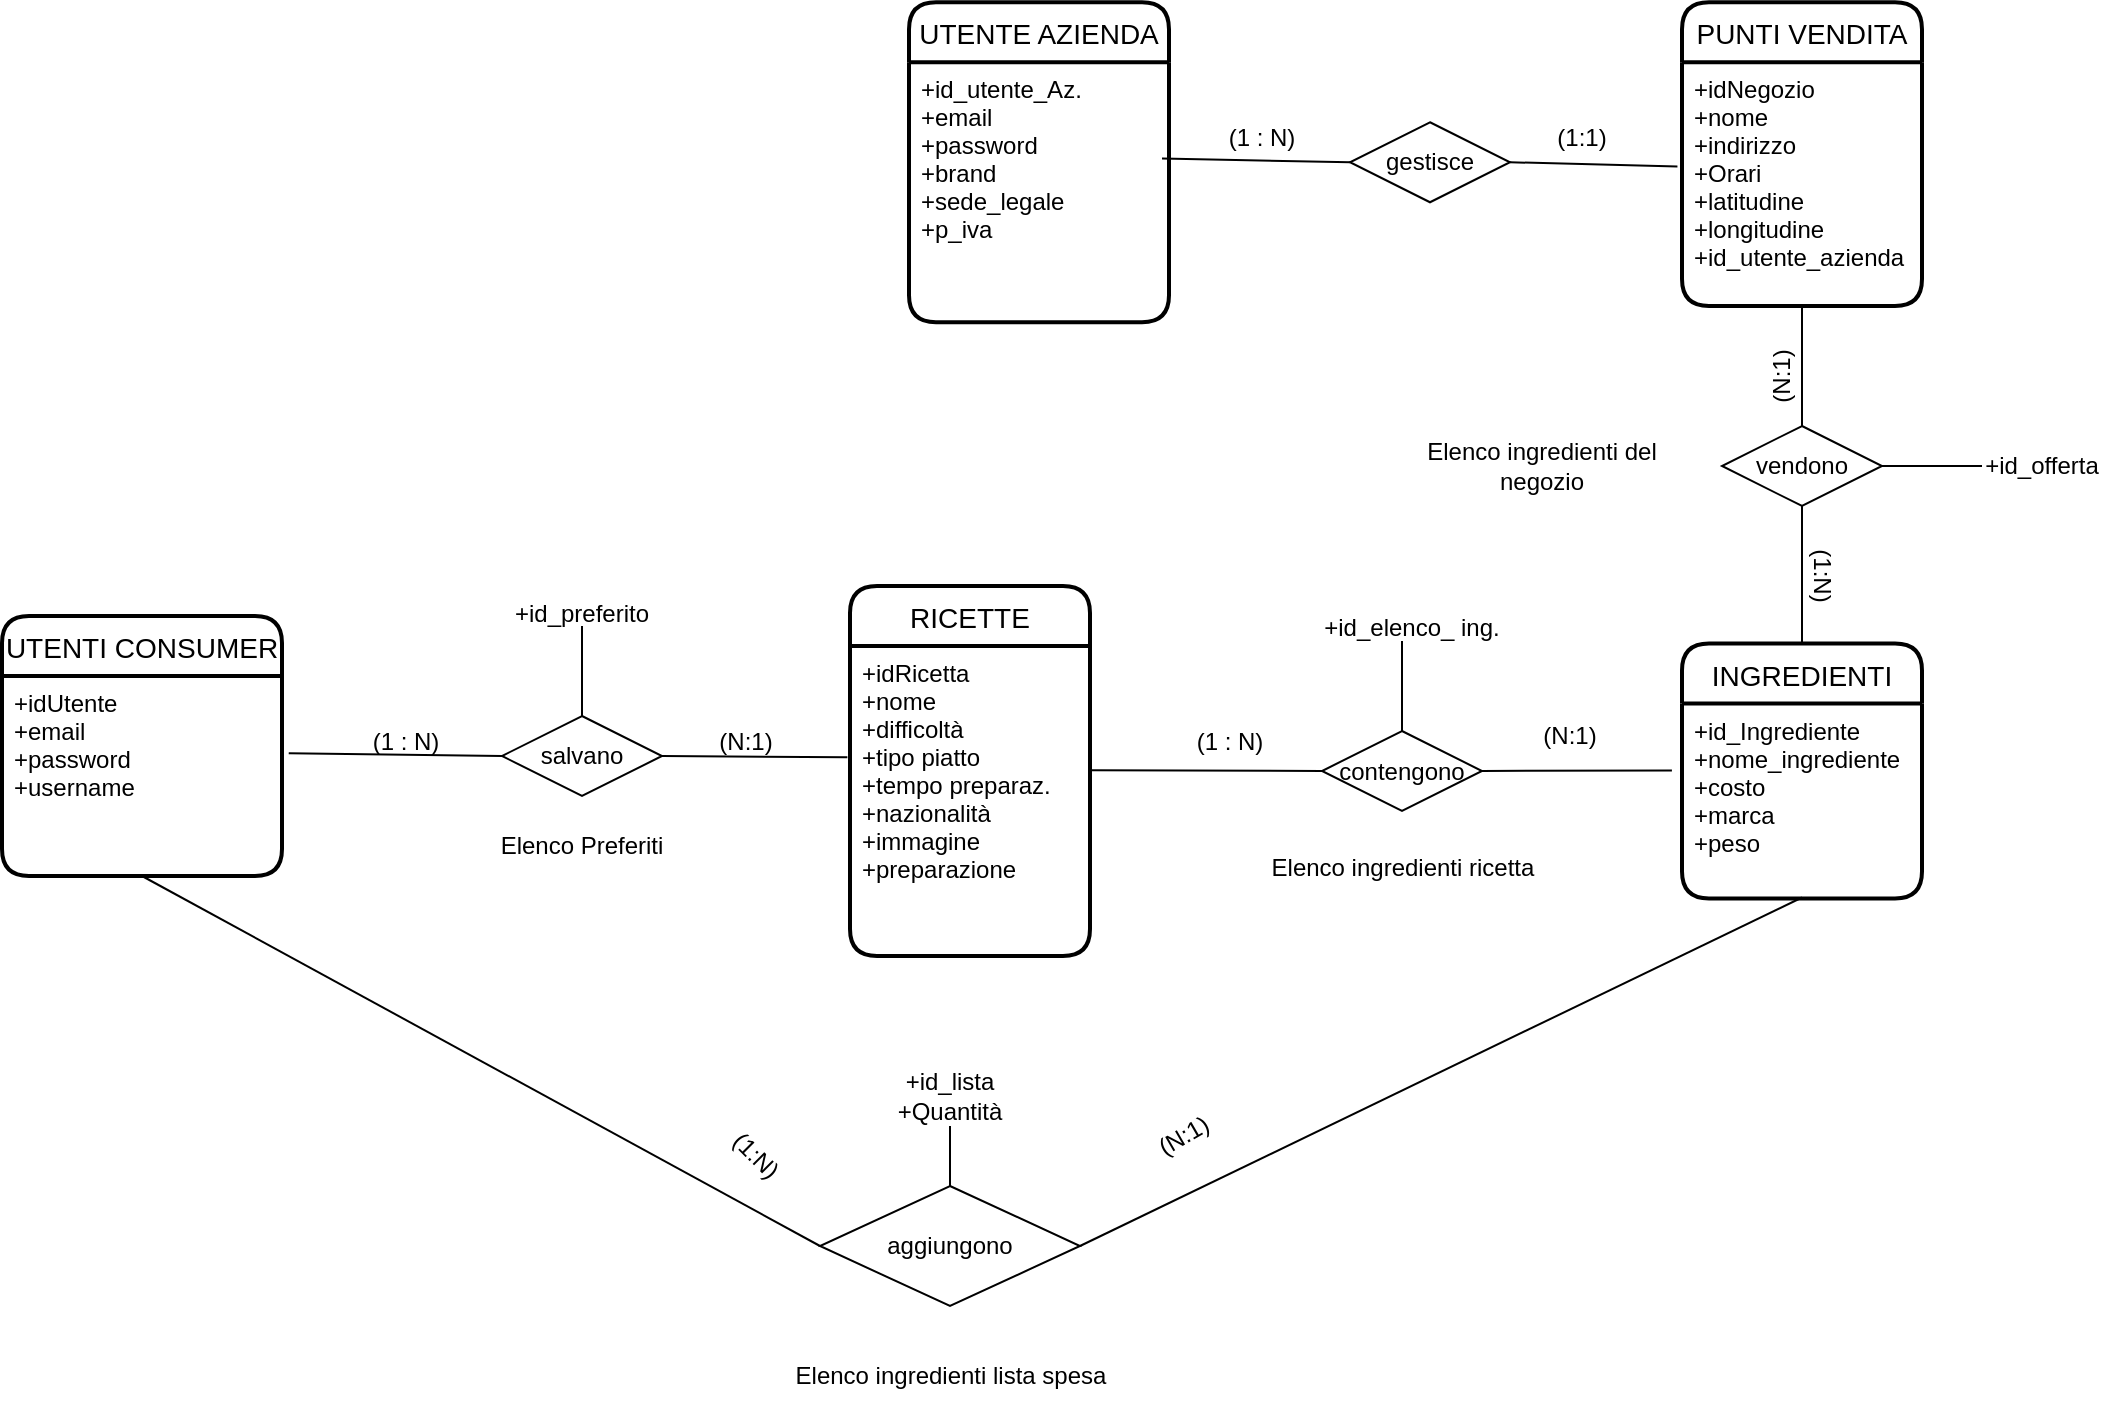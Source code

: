 <mxfile version="21.1.1" type="google">
  <diagram id="nLwMi4vmQhsc0MJVBlXh" name="Pagina-1">
    <mxGraphModel grid="1" page="1" gridSize="10" guides="1" tooltips="1" connect="1" arrows="1" fold="1" pageScale="1" pageWidth="827" pageHeight="1169" math="0" shadow="0">
      <root>
        <mxCell id="0" />
        <mxCell id="1" parent="0" />
        <mxCell id="BxKQcWRHSEgEoIsQLKka-5" value="UTENTI CONSUMER" style="swimlane;childLayout=stackLayout;horizontal=1;startSize=30;horizontalStack=0;rounded=1;fontSize=14;fontStyle=0;strokeWidth=2;resizeParent=0;resizeLast=1;shadow=0;dashed=0;align=center;" vertex="1" parent="1">
          <mxGeometry x="-200" y="105" width="140" height="130" as="geometry" />
        </mxCell>
        <mxCell id="BxKQcWRHSEgEoIsQLKka-6" value="+idUtente &#xa;+email &#xa;+password &#xa;+username" style="align=left;strokeColor=none;fillColor=none;spacingLeft=4;fontSize=12;verticalAlign=top;resizable=0;rotatable=0;part=1;" vertex="1" parent="BxKQcWRHSEgEoIsQLKka-5">
          <mxGeometry y="30" width="140" height="100" as="geometry" />
        </mxCell>
        <mxCell id="wO4WpJleJVGKyScHgkIz-1" style="edgeStyle=orthogonalEdgeStyle;rounded=0;orthogonalLoop=1;jettySize=auto;html=1;exitX=0.5;exitY=1;exitDx=0;exitDy=0;" edge="1" parent="BxKQcWRHSEgEoIsQLKka-5" source="BxKQcWRHSEgEoIsQLKka-6" target="BxKQcWRHSEgEoIsQLKka-6">
          <mxGeometry relative="1" as="geometry" />
        </mxCell>
        <mxCell id="BxKQcWRHSEgEoIsQLKka-7" value="INGREDIENTI" style="swimlane;childLayout=stackLayout;horizontal=1;startSize=30;horizontalStack=0;rounded=1;fontSize=14;fontStyle=0;strokeWidth=2;resizeParent=0;resizeLast=1;shadow=0;dashed=0;align=center;" vertex="1" parent="1">
          <mxGeometry x="640" y="118.75" width="120" height="127.5" as="geometry" />
        </mxCell>
        <mxCell id="BxKQcWRHSEgEoIsQLKka-8" value="+id_Ingrediente&#xa;+nome_ingrediente&#xa;+costo&#xa;+marca&#xa;+peso" style="align=left;strokeColor=none;fillColor=none;spacingLeft=4;fontSize=12;verticalAlign=top;resizable=0;rotatable=0;part=1;" vertex="1" parent="BxKQcWRHSEgEoIsQLKka-7">
          <mxGeometry y="30" width="120" height="97.5" as="geometry" />
        </mxCell>
        <mxCell id="BxKQcWRHSEgEoIsQLKka-18" value="salvano" style="shape=rhombus;perimeter=rhombusPerimeter;whiteSpace=wrap;html=1;align=center;" vertex="1" parent="1">
          <mxGeometry x="50" y="155" width="80" height="40" as="geometry" />
        </mxCell>
        <mxCell id="BxKQcWRHSEgEoIsQLKka-19" value="contengono" style="shape=rhombus;perimeter=rhombusPerimeter;whiteSpace=wrap;html=1;align=center;" vertex="1" parent="1">
          <mxGeometry x="460" y="162.5" width="80" height="40" as="geometry" />
        </mxCell>
        <mxCell id="BxKQcWRHSEgEoIsQLKka-20" value="vendono" style="shape=rhombus;perimeter=rhombusPerimeter;whiteSpace=wrap;html=1;align=center;" vertex="1" parent="1">
          <mxGeometry x="660" y="10" width="80" height="40" as="geometry" />
        </mxCell>
        <mxCell id="BxKQcWRHSEgEoIsQLKka-23" value="" style="endArrow=none;html=1;rounded=0;exitX=1;exitY=0.5;exitDx=0;exitDy=0;entryX=-0.011;entryY=0.359;entryDx=0;entryDy=0;entryPerimeter=0;" edge="1" parent="1" source="BxKQcWRHSEgEoIsQLKka-18" target="BxKQcWRHSEgEoIsQLKka-29">
          <mxGeometry relative="1" as="geometry">
            <mxPoint x="170" y="215" as="sourcePoint" />
            <mxPoint x="210" y="187.5" as="targetPoint" />
          </mxGeometry>
        </mxCell>
        <mxCell id="BxKQcWRHSEgEoIsQLKka-25" value="" style="endArrow=none;html=1;rounded=0;entryX=0;entryY=0.5;entryDx=0;entryDy=0;exitX=1.008;exitY=0.401;exitDx=0;exitDy=0;exitPerimeter=0;" edge="1" parent="1" source="BxKQcWRHSEgEoIsQLKka-29" target="BxKQcWRHSEgEoIsQLKka-19">
          <mxGeometry relative="1" as="geometry">
            <mxPoint x="398" y="192.5" as="sourcePoint" />
            <mxPoint x="468" y="192.5" as="targetPoint" />
          </mxGeometry>
        </mxCell>
        <mxCell id="BxKQcWRHSEgEoIsQLKka-26" value="" style="endArrow=none;html=1;rounded=0;exitX=1;exitY=0.5;exitDx=0;exitDy=0;entryX=-0.042;entryY=0.343;entryDx=0;entryDy=0;entryPerimeter=0;" edge="1" parent="1" source="BxKQcWRHSEgEoIsQLKka-19" target="BxKQcWRHSEgEoIsQLKka-8">
          <mxGeometry relative="1" as="geometry">
            <mxPoint x="260" y="190" as="sourcePoint" />
            <mxPoint x="300" y="193" as="targetPoint" />
          </mxGeometry>
        </mxCell>
        <mxCell id="BxKQcWRHSEgEoIsQLKka-28" value="RICETTE" style="swimlane;childLayout=stackLayout;horizontal=1;startSize=30;horizontalStack=0;rounded=1;fontSize=14;fontStyle=0;strokeWidth=2;resizeParent=0;resizeLast=1;shadow=0;dashed=0;align=center;" vertex="1" parent="1">
          <mxGeometry x="224" y="90" width="120" height="185" as="geometry" />
        </mxCell>
        <mxCell id="BxKQcWRHSEgEoIsQLKka-29" value="+idRicetta&#xa;+nome&#xa;+difficoltà&#xa;+tipo piatto&#xa;+tempo preparaz.&#xa;+nazionalità&#xa;+immagine&#xa;+preparazione" style="align=left;strokeColor=none;fillColor=none;spacingLeft=4;fontSize=12;verticalAlign=top;resizable=0;rotatable=0;part=1;" vertex="1" parent="BxKQcWRHSEgEoIsQLKka-28">
          <mxGeometry y="30" width="120" height="155" as="geometry" />
        </mxCell>
        <mxCell id="KJeDiBrl9t1uxeD0Wiui-7" value="(N:1)" style="text;html=1;strokeColor=none;fillColor=none;align=center;verticalAlign=middle;whiteSpace=wrap;rounded=0;" vertex="1" parent="1">
          <mxGeometry x="142" y="152.5" width="60" height="30" as="geometry" />
        </mxCell>
        <mxCell id="kHGwuuynYHE7USlTWbMn-2" value="" style="endArrow=none;html=1;rounded=0;entryX=0.5;entryY=0;entryDx=0;entryDy=0;exitX=0.5;exitY=1;exitDx=0;exitDy=0;" edge="1" parent="1" source="BxKQcWRHSEgEoIsQLKka-20" target="BxKQcWRHSEgEoIsQLKka-7">
          <mxGeometry width="50" height="50" relative="1" as="geometry">
            <mxPoint x="390" y="190" as="sourcePoint" />
            <mxPoint x="440" y="140" as="targetPoint" />
          </mxGeometry>
        </mxCell>
        <mxCell id="kHGwuuynYHE7USlTWbMn-4" value="" style="endArrow=none;html=1;rounded=0;entryX=0.5;entryY=1;entryDx=0;entryDy=0;exitX=1;exitY=0.5;exitDx=0;exitDy=0;" edge="1" parent="1" source="ja9xqcHnW7hdH-zWtJ4T-6">
          <mxGeometry width="50" height="50" relative="1" as="geometry">
            <mxPoint x="700" y="312" as="sourcePoint" />
            <mxPoint x="700" y="245.75" as="targetPoint" />
          </mxGeometry>
        </mxCell>
        <mxCell id="kHGwuuynYHE7USlTWbMn-5" value="" style="endArrow=none;html=1;rounded=0;entryX=0;entryY=0.5;entryDx=0;entryDy=0;exitX=0.5;exitY=1;exitDx=0;exitDy=0;" edge="1" parent="1" source="BxKQcWRHSEgEoIsQLKka-6" target="ja9xqcHnW7hdH-zWtJ4T-6">
          <mxGeometry width="50" height="50" relative="1" as="geometry">
            <mxPoint x="700" y="430" as="sourcePoint" />
            <mxPoint x="700" y="350" as="targetPoint" />
          </mxGeometry>
        </mxCell>
        <mxCell id="kHGwuuynYHE7USlTWbMn-6" value="(1 : N)" style="text;html=1;strokeColor=none;fillColor=none;align=center;verticalAlign=middle;whiteSpace=wrap;rounded=0;" vertex="1" parent="1">
          <mxGeometry x="383.5" y="152.5" width="60" height="30" as="geometry" />
        </mxCell>
        <mxCell id="kHGwuuynYHE7USlTWbMn-7" value="(N:1)" style="text;html=1;strokeColor=none;fillColor=none;align=center;verticalAlign=middle;whiteSpace=wrap;rounded=0;" vertex="1" parent="1">
          <mxGeometry x="554" y="150" width="60" height="30" as="geometry" />
        </mxCell>
        <mxCell id="kHGwuuynYHE7USlTWbMn-8" value="(N:1)" style="text;html=1;strokeColor=none;fillColor=none;align=center;verticalAlign=middle;whiteSpace=wrap;rounded=0;rotation=-30;" vertex="1" parent="1">
          <mxGeometry x="361" y="350" width="60" height="30" as="geometry" />
        </mxCell>
        <mxCell id="kHGwuuynYHE7USlTWbMn-9" value="(N:1)" style="text;html=1;strokeColor=none;fillColor=none;align=center;verticalAlign=middle;whiteSpace=wrap;rounded=0;rotation=-90;" vertex="1" parent="1">
          <mxGeometry x="660" y="-30" width="60" height="30" as="geometry" />
        </mxCell>
        <mxCell id="kHGwuuynYHE7USlTWbMn-10" value="(1:N)" style="text;html=1;strokeColor=none;fillColor=none;align=center;verticalAlign=middle;whiteSpace=wrap;rounded=0;rotation=90;" vertex="1" parent="1">
          <mxGeometry x="680" y="70" width="60" height="30" as="geometry" />
        </mxCell>
        <mxCell id="kHGwuuynYHE7USlTWbMn-13" value="PUNTI VENDITA" style="swimlane;childLayout=stackLayout;horizontal=1;startSize=30;horizontalStack=0;rounded=1;fontSize=14;fontStyle=0;strokeWidth=2;resizeParent=0;resizeLast=1;shadow=0;dashed=0;align=center;" vertex="1" parent="1">
          <mxGeometry x="640" y="-201.87" width="120" height="151.87" as="geometry" />
        </mxCell>
        <mxCell id="kHGwuuynYHE7USlTWbMn-14" value="+idNegozio&#xa;+nome&#xa;+indirizzo&#xa;+Orari&#xa;+latitudine&#xa;+longitudine&#xa;+id_utente_azienda" style="align=left;strokeColor=none;fillColor=none;spacingLeft=4;fontSize=12;verticalAlign=top;resizable=0;rotatable=0;part=1;" vertex="1" parent="kHGwuuynYHE7USlTWbMn-13">
          <mxGeometry y="30" width="120" height="121.87" as="geometry" />
        </mxCell>
        <mxCell id="kHGwuuynYHE7USlTWbMn-17" value="" style="endArrow=none;html=1;rounded=0;entryX=0.5;entryY=1;entryDx=0;entryDy=0;exitX=0.5;exitY=0;exitDx=0;exitDy=0;" edge="1" parent="1" source="BxKQcWRHSEgEoIsQLKka-20" target="kHGwuuynYHE7USlTWbMn-14">
          <mxGeometry width="50" height="50" relative="1" as="geometry">
            <mxPoint x="320" y="-10" as="sourcePoint" />
            <mxPoint x="370" y="-60" as="targetPoint" />
          </mxGeometry>
        </mxCell>
        <mxCell id="kHGwuuynYHE7USlTWbMn-18" value="gestisce" style="shape=rhombus;perimeter=rhombusPerimeter;whiteSpace=wrap;html=1;align=center;" vertex="1" parent="1">
          <mxGeometry x="474" y="-141.87" width="80" height="40" as="geometry" />
        </mxCell>
        <mxCell id="kHGwuuynYHE7USlTWbMn-19" value="(1:1)" style="text;html=1;strokeColor=none;fillColor=none;align=center;verticalAlign=middle;whiteSpace=wrap;rounded=0;" vertex="1" parent="1">
          <mxGeometry x="560" y="-148.75" width="60" height="30" as="geometry" />
        </mxCell>
        <mxCell id="kHGwuuynYHE7USlTWbMn-20" value="" style="endArrow=none;html=1;rounded=0;exitX=0;exitY=0.5;exitDx=0;exitDy=0;" edge="1" parent="1" source="kHGwuuynYHE7USlTWbMn-18">
          <mxGeometry width="50" height="50" relative="1" as="geometry">
            <mxPoint x="350" y="-73.75" as="sourcePoint" />
            <mxPoint x="380" y="-123.75" as="targetPoint" />
          </mxGeometry>
        </mxCell>
        <mxCell id="kHGwuuynYHE7USlTWbMn-21" value="" style="endArrow=none;html=1;rounded=0;entryX=1;entryY=0.5;entryDx=0;entryDy=0;exitX=-0.019;exitY=0.428;exitDx=0;exitDy=0;exitPerimeter=0;" edge="1" parent="1" source="kHGwuuynYHE7USlTWbMn-14" target="kHGwuuynYHE7USlTWbMn-18">
          <mxGeometry width="50" height="50" relative="1" as="geometry">
            <mxPoint x="484" y="-113.75" as="sourcePoint" />
            <mxPoint x="390" y="-108.75" as="targetPoint" />
          </mxGeometry>
        </mxCell>
        <mxCell id="kHGwuuynYHE7USlTWbMn-22" value="(1 : N)" style="text;html=1;strokeColor=none;fillColor=none;align=center;verticalAlign=middle;whiteSpace=wrap;rounded=0;" vertex="1" parent="1">
          <mxGeometry x="400" y="-148.75" width="60" height="30" as="geometry" />
        </mxCell>
        <mxCell id="TNmoT9QK4rGKfZ886lre-1" value="UTENTE AZIENDA" style="swimlane;childLayout=stackLayout;horizontal=1;startSize=30;horizontalStack=0;rounded=1;fontSize=14;fontStyle=0;strokeWidth=2;resizeParent=0;resizeLast=1;shadow=0;dashed=0;align=center;" vertex="1" parent="1">
          <mxGeometry x="253.5" y="-201.87" width="130" height="160" as="geometry" />
        </mxCell>
        <mxCell id="TNmoT9QK4rGKfZ886lre-2" value="+id_utente_Az.&#xa;+email&#xa;+password&#xa;+brand&#xa;+sede_legale&#xa;+p_iva" style="align=left;strokeColor=none;fillColor=none;spacingLeft=4;fontSize=12;verticalAlign=top;resizable=0;rotatable=0;part=1;" vertex="1" parent="TNmoT9QK4rGKfZ886lre-1">
          <mxGeometry y="30" width="130" height="130" as="geometry" />
        </mxCell>
        <mxCell id="ja9xqcHnW7hdH-zWtJ4T-5" value="" style="endArrow=none;html=1;rounded=0;exitX=1.024;exitY=0.386;exitDx=0;exitDy=0;entryX=0;entryY=0.5;entryDx=0;entryDy=0;exitPerimeter=0;" edge="1" parent="1" source="BxKQcWRHSEgEoIsQLKka-6" target="BxKQcWRHSEgEoIsQLKka-18">
          <mxGeometry relative="1" as="geometry">
            <mxPoint x="-57" y="173.5" as="sourcePoint" />
            <mxPoint x="50" y="175.5" as="targetPoint" />
          </mxGeometry>
        </mxCell>
        <mxCell id="KJeDiBrl9t1uxeD0Wiui-6" value="(1 : N)" style="text;html=1;strokeColor=none;fillColor=none;align=center;verticalAlign=middle;whiteSpace=wrap;rounded=0;" vertex="1" parent="1">
          <mxGeometry x="-28" y="152.5" width="60" height="30" as="geometry" />
        </mxCell>
        <mxCell id="ja9xqcHnW7hdH-zWtJ4T-6" value="aggiungono" style="shape=rhombus;perimeter=rhombusPerimeter;whiteSpace=wrap;html=1;align=center;" vertex="1" parent="1">
          <mxGeometry x="209" y="390" width="130" height="60" as="geometry" />
        </mxCell>
        <mxCell id="ja9xqcHnW7hdH-zWtJ4T-10" value="(1:N)" style="text;html=1;strokeColor=none;fillColor=none;align=center;verticalAlign=middle;whiteSpace=wrap;rounded=0;rotation=45;" vertex="1" parent="1">
          <mxGeometry x="147" y="360" width="60" height="30" as="geometry" />
        </mxCell>
        <mxCell id="ja9xqcHnW7hdH-zWtJ4T-12" value="" style="endArrow=none;html=1;rounded=0;exitX=0.5;exitY=0;exitDx=0;exitDy=0;" edge="1" parent="1" source="ja9xqcHnW7hdH-zWtJ4T-6" target="ja9xqcHnW7hdH-zWtJ4T-13">
          <mxGeometry width="50" height="50" relative="1" as="geometry">
            <mxPoint x="327" y="320" as="sourcePoint" />
            <mxPoint x="277" y="350" as="targetPoint" />
          </mxGeometry>
        </mxCell>
        <mxCell id="ja9xqcHnW7hdH-zWtJ4T-13" value="+id_lista&lt;br&gt;+Quantità" style="text;html=1;strokeColor=none;fillColor=none;align=center;verticalAlign=middle;whiteSpace=wrap;rounded=0;" vertex="1" parent="1">
          <mxGeometry x="244" y="330" width="60" height="30" as="geometry" />
        </mxCell>
        <mxCell id="wO4WpJleJVGKyScHgkIz-2" value="" style="endArrow=none;html=1;rounded=0;exitX=0.5;exitY=0;exitDx=0;exitDy=0;" edge="1" parent="1" source="BxKQcWRHSEgEoIsQLKka-18">
          <mxGeometry width="50" height="50" relative="1" as="geometry">
            <mxPoint x="170" y="200" as="sourcePoint" />
            <mxPoint x="90" y="110" as="targetPoint" />
          </mxGeometry>
        </mxCell>
        <mxCell id="wO4WpJleJVGKyScHgkIz-3" value="+id_preferito" style="text;html=1;strokeColor=none;fillColor=none;align=center;verticalAlign=middle;whiteSpace=wrap;rounded=0;" vertex="1" parent="1">
          <mxGeometry x="50" y="88.75" width="80" height="30" as="geometry" />
        </mxCell>
        <mxCell id="wO4WpJleJVGKyScHgkIz-5" value="" style="endArrow=none;html=1;rounded=0;exitX=0.5;exitY=0;exitDx=0;exitDy=0;" edge="1" parent="1">
          <mxGeometry width="50" height="50" relative="1" as="geometry">
            <mxPoint x="500" y="162.5" as="sourcePoint" />
            <mxPoint x="500" y="117.5" as="targetPoint" />
          </mxGeometry>
        </mxCell>
        <mxCell id="wO4WpJleJVGKyScHgkIz-6" value="+id_elenco_ ing." style="text;html=1;strokeColor=none;fillColor=none;align=center;verticalAlign=middle;whiteSpace=wrap;rounded=0;" vertex="1" parent="1">
          <mxGeometry x="460" y="96.25" width="90" height="30" as="geometry" />
        </mxCell>
        <mxCell id="wO4WpJleJVGKyScHgkIz-7" value="" style="endArrow=none;html=1;rounded=0;exitX=1;exitY=0.5;exitDx=0;exitDy=0;" edge="1" parent="1" source="BxKQcWRHSEgEoIsQLKka-20" target="wO4WpJleJVGKyScHgkIz-8">
          <mxGeometry width="50" height="50" relative="1" as="geometry">
            <mxPoint x="710" y="40" as="sourcePoint" />
            <mxPoint x="800" y="30" as="targetPoint" />
          </mxGeometry>
        </mxCell>
        <mxCell id="wO4WpJleJVGKyScHgkIz-8" value="+id_offerta" style="text;html=1;strokeColor=none;fillColor=none;align=center;verticalAlign=middle;whiteSpace=wrap;rounded=0;" vertex="1" parent="1">
          <mxGeometry x="790" y="15" width="60" height="30" as="geometry" />
        </mxCell>
        <mxCell id="wO4WpJleJVGKyScHgkIz-10" value="Elenco ingredienti del negozio" style="text;html=1;strokeColor=none;fillColor=none;align=center;verticalAlign=middle;whiteSpace=wrap;rounded=0;" vertex="1" parent="1">
          <mxGeometry x="490" y="15" width="160" height="30" as="geometry" />
        </mxCell>
        <mxCell id="wO4WpJleJVGKyScHgkIz-11" value="Elenco ingredienti ricetta" style="text;html=1;strokeColor=none;fillColor=none;align=center;verticalAlign=middle;whiteSpace=wrap;rounded=0;" vertex="1" parent="1">
          <mxGeometry x="427.5" y="216.25" width="145" height="30" as="geometry" />
        </mxCell>
        <mxCell id="wO4WpJleJVGKyScHgkIz-12" value="Elenco ingredienti lista spesa" style="text;html=1;strokeColor=none;fillColor=none;align=center;verticalAlign=middle;whiteSpace=wrap;rounded=0;" vertex="1" parent="1">
          <mxGeometry x="182.5" y="470" width="183" height="30" as="geometry" />
        </mxCell>
        <mxCell id="wO4WpJleJVGKyScHgkIz-13" value="Elenco Preferiti" style="text;html=1;strokeColor=none;fillColor=none;align=center;verticalAlign=middle;whiteSpace=wrap;rounded=0;" vertex="1" parent="1">
          <mxGeometry x="15" y="205" width="150" height="30" as="geometry" />
        </mxCell>
      </root>
    </mxGraphModel>
  </diagram>
</mxfile>
